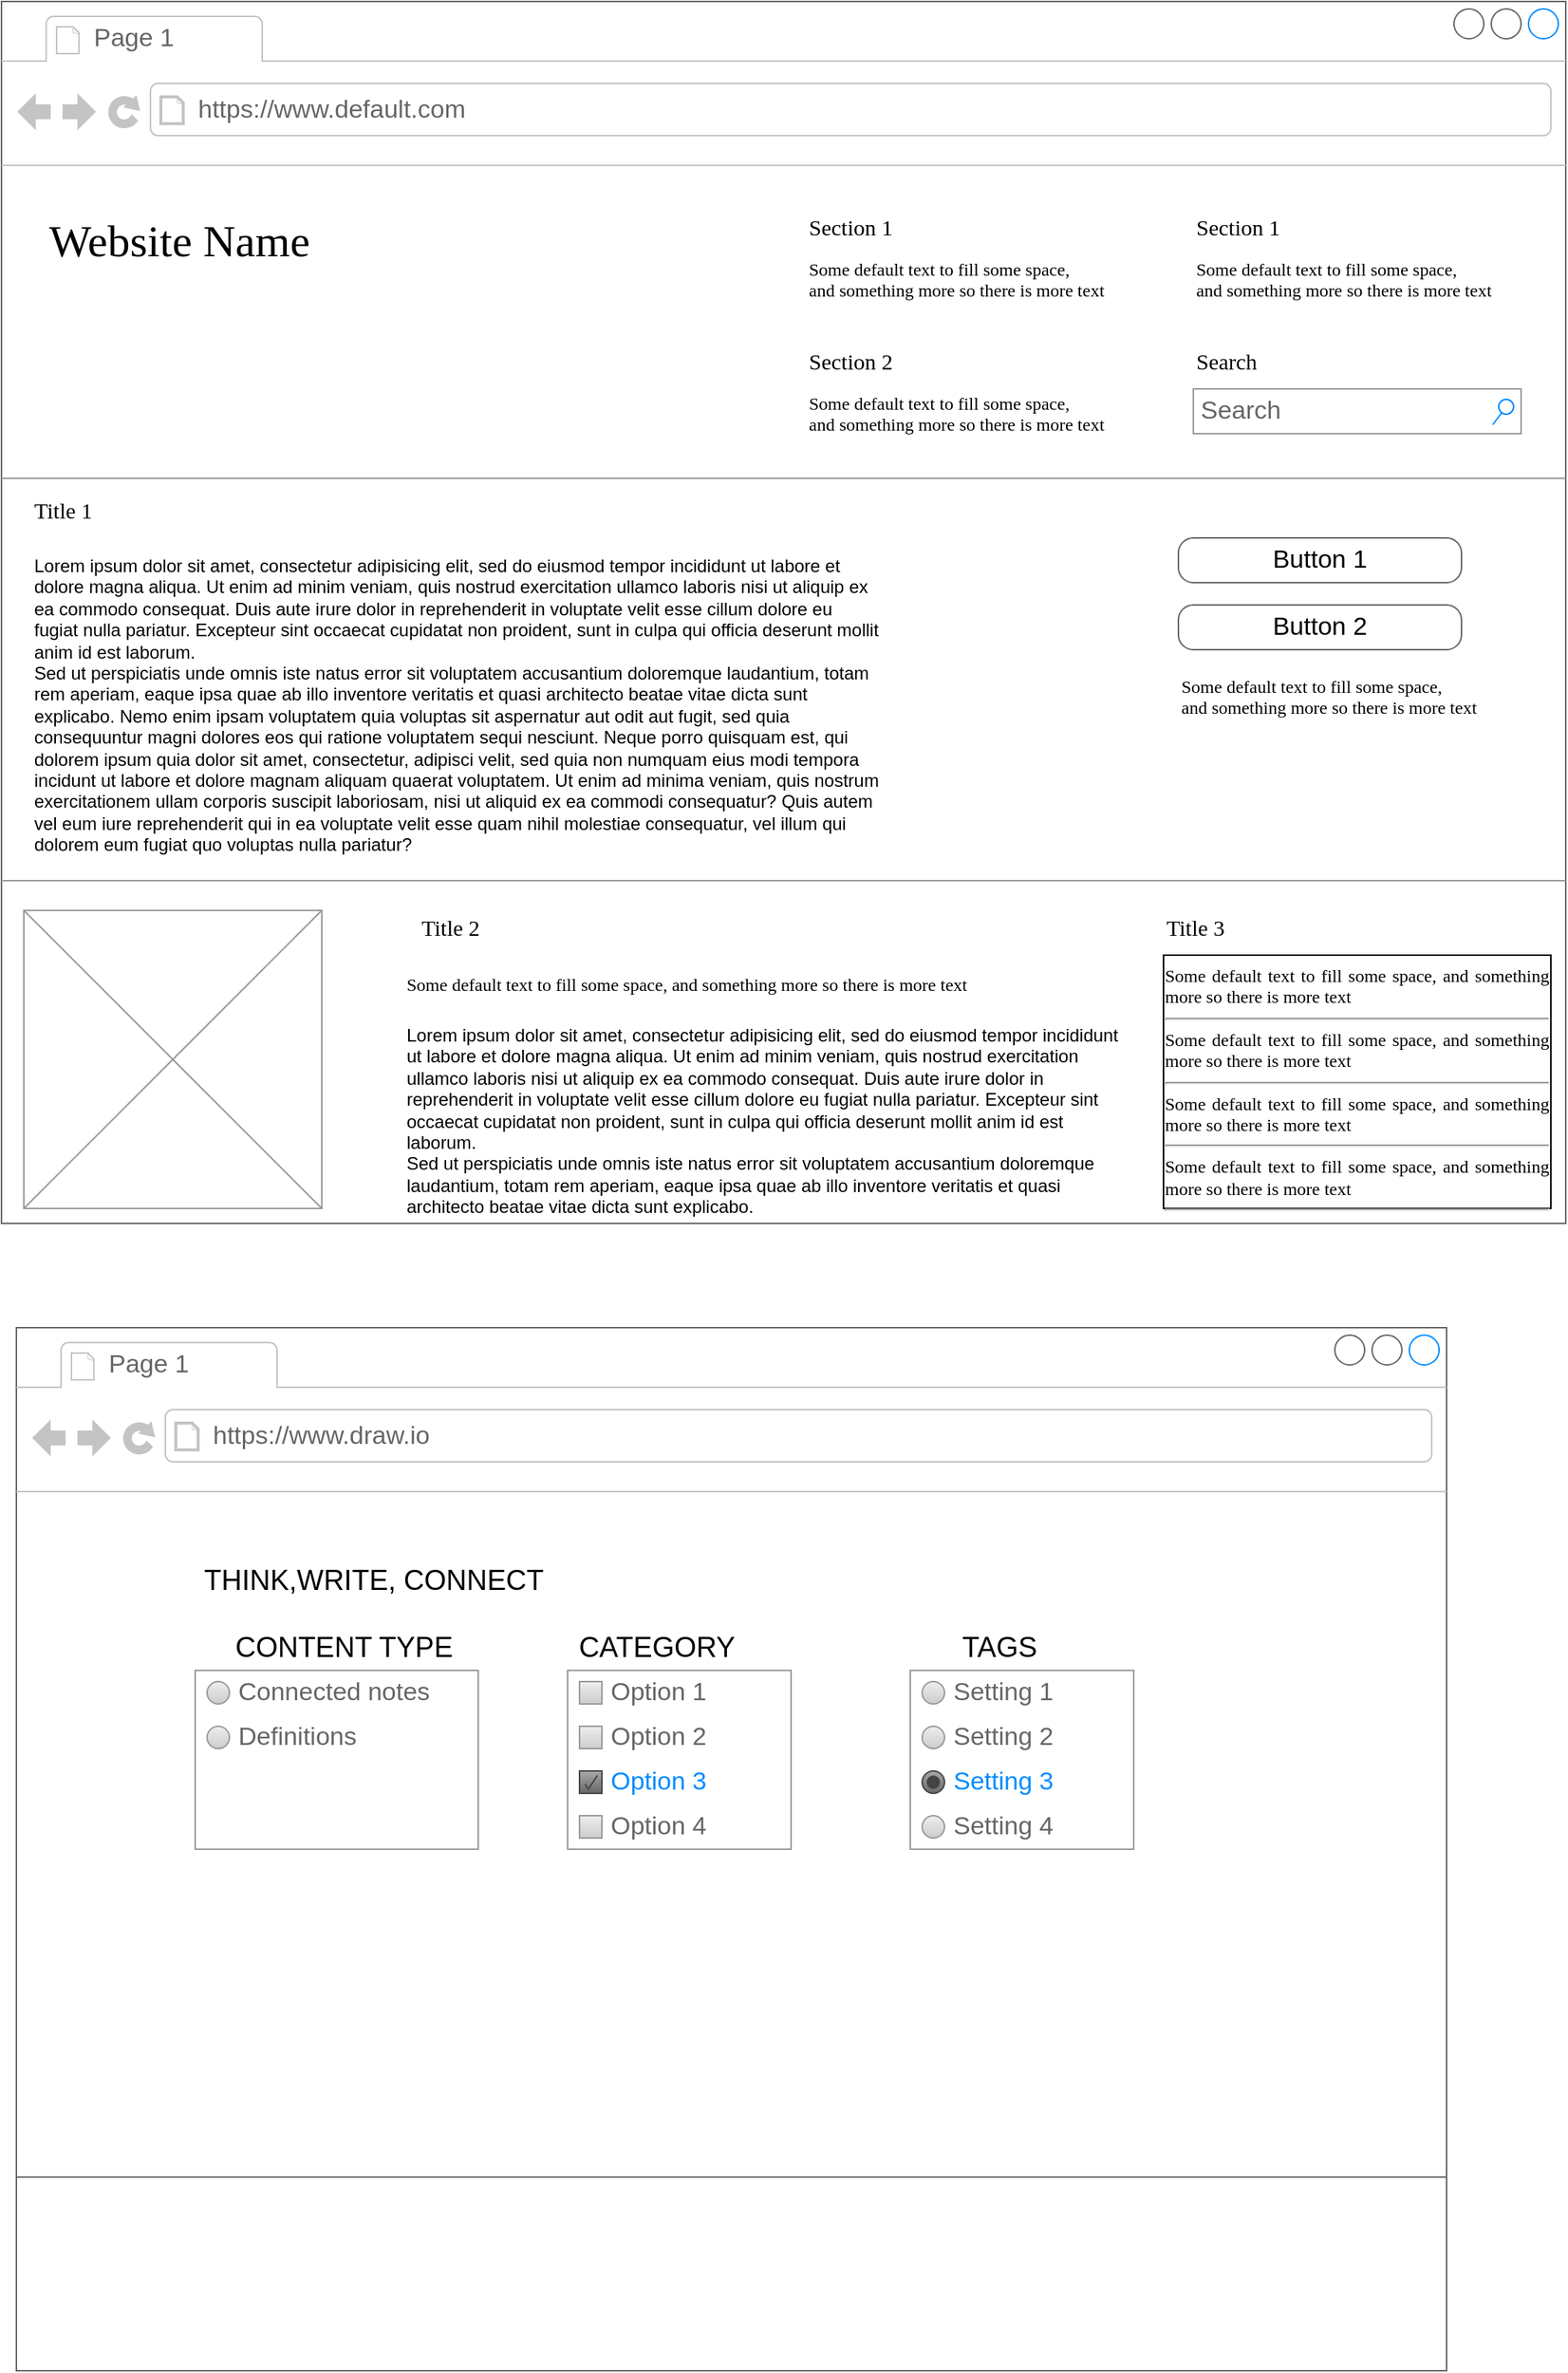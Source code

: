<mxfile version="20.6.0" type="github">
  <diagram name="Page-1" id="2cc2dc42-3aac-f2a9-1cec-7a8b7cbee084">
    <mxGraphModel dx="1422" dy="780" grid="1" gridSize="10" guides="1" tooltips="1" connect="1" arrows="1" fold="1" page="1" pageScale="1" pageWidth="1100" pageHeight="850" background="none" math="0" shadow="0">
      <root>
        <mxCell id="0" />
        <mxCell id="1" parent="0" />
        <mxCell id="7026571954dc6520-1" value="" style="strokeWidth=1;shadow=0;dashed=0;align=center;html=1;shape=mxgraph.mockup.containers.browserWindow;rSize=0;strokeColor=#666666;mainText=,;recursiveResize=0;rounded=0;labelBackgroundColor=none;fontFamily=Verdana;fontSize=12" parent="1" vertex="1">
          <mxGeometry x="30" y="20" width="1050" height="820" as="geometry" />
        </mxCell>
        <mxCell id="7026571954dc6520-2" value="Page 1" style="strokeWidth=1;shadow=0;dashed=0;align=center;html=1;shape=mxgraph.mockup.containers.anchor;fontSize=17;fontColor=#666666;align=left;" parent="7026571954dc6520-1" vertex="1">
          <mxGeometry x="60" y="12" width="110" height="26" as="geometry" />
        </mxCell>
        <mxCell id="7026571954dc6520-3" value="https://www.default.com" style="strokeWidth=1;shadow=0;dashed=0;align=center;html=1;shape=mxgraph.mockup.containers.anchor;rSize=0;fontSize=17;fontColor=#666666;align=left;" parent="7026571954dc6520-1" vertex="1">
          <mxGeometry x="130" y="60" width="250" height="26" as="geometry" />
        </mxCell>
        <mxCell id="7026571954dc6520-4" value="Website Name" style="text;html=1;points=[];align=left;verticalAlign=top;spacingTop=-4;fontSize=30;fontFamily=Verdana" parent="7026571954dc6520-1" vertex="1">
          <mxGeometry x="30" y="140" width="340" height="50" as="geometry" />
        </mxCell>
        <mxCell id="7026571954dc6520-6" value="Section 1" style="text;html=1;points=[];align=left;verticalAlign=top;spacingTop=-4;fontSize=15;fontFamily=Verdana" parent="7026571954dc6520-1" vertex="1">
          <mxGeometry x="540" y="140" width="170" height="30" as="geometry" />
        </mxCell>
        <mxCell id="7026571954dc6520-7" value="Some default text to fill some space, and&amp;nbsp;&lt;span&gt;something more so there is more text&lt;/span&gt;" style="text;html=1;points=[];align=left;verticalAlign=top;spacingTop=-4;fontSize=12;fontFamily=Verdana;whiteSpace=wrap;" parent="7026571954dc6520-1" vertex="1">
          <mxGeometry x="540" y="170" width="240" height="40" as="geometry" />
        </mxCell>
        <mxCell id="7026571954dc6520-8" value="Section 2" style="text;html=1;points=[];align=left;verticalAlign=top;spacingTop=-4;fontSize=15;fontFamily=Verdana" parent="7026571954dc6520-1" vertex="1">
          <mxGeometry x="540" y="230" width="170" height="30" as="geometry" />
        </mxCell>
        <mxCell id="7026571954dc6520-9" value="Some default text to fill some space, and&amp;nbsp;&lt;span&gt;something more so there is more text&lt;/span&gt;" style="text;html=1;points=[];align=left;verticalAlign=top;spacingTop=-4;fontSize=12;fontFamily=Verdana;whiteSpace=wrap;" parent="7026571954dc6520-1" vertex="1">
          <mxGeometry x="540" y="260" width="240" height="40" as="geometry" />
        </mxCell>
        <mxCell id="7026571954dc6520-10" value="Section 1" style="text;html=1;points=[];align=left;verticalAlign=top;spacingTop=-4;fontSize=15;fontFamily=Verdana" parent="7026571954dc6520-1" vertex="1">
          <mxGeometry x="800" y="140" width="170" height="30" as="geometry" />
        </mxCell>
        <mxCell id="7026571954dc6520-11" value="Some default text to fill some space, and&amp;nbsp;&lt;span&gt;something more so there is more text&lt;/span&gt;" style="text;html=1;points=[];align=left;verticalAlign=top;spacingTop=-4;fontSize=12;fontFamily=Verdana;whiteSpace=wrap;" parent="7026571954dc6520-1" vertex="1">
          <mxGeometry x="800" y="170" width="240" height="40" as="geometry" />
        </mxCell>
        <mxCell id="7026571954dc6520-12" value="Search" style="text;html=1;points=[];align=left;verticalAlign=top;spacingTop=-4;fontSize=15;fontFamily=Verdana" parent="7026571954dc6520-1" vertex="1">
          <mxGeometry x="800" y="230" width="170" height="30" as="geometry" />
        </mxCell>
        <mxCell id="7026571954dc6520-14" value="Search" style="strokeWidth=1;shadow=0;dashed=0;align=center;html=1;shape=mxgraph.mockup.forms.searchBox;strokeColor=#999999;mainText=;strokeColor2=#008cff;fontColor=#666666;fontSize=17;align=left;spacingLeft=3;rounded=0;labelBackgroundColor=none;" parent="7026571954dc6520-1" vertex="1">
          <mxGeometry x="800" y="260" width="220" height="30" as="geometry" />
        </mxCell>
        <mxCell id="7026571954dc6520-15" value="" style="verticalLabelPosition=bottom;shadow=0;dashed=0;align=center;html=1;verticalAlign=top;strokeWidth=1;shape=mxgraph.mockup.markup.line;strokeColor=#999999;rounded=0;labelBackgroundColor=none;fillColor=#ffffff;fontFamily=Verdana;fontSize=12;fontColor=#000000;" parent="7026571954dc6520-1" vertex="1">
          <mxGeometry y="310" width="1050" height="20" as="geometry" />
        </mxCell>
        <mxCell id="7026571954dc6520-16" value="Title 1" style="text;html=1;points=[];align=left;verticalAlign=top;spacingTop=-4;fontSize=15;fontFamily=Verdana" parent="7026571954dc6520-1" vertex="1">
          <mxGeometry x="20" y="330" width="170" height="30" as="geometry" />
        </mxCell>
        <mxCell id="7026571954dc6520-17" value="Lorem ipsum dolor sit amet, consectetur adipisicing elit, sed do eiusmod tempor incididunt ut labore et dolore magna aliqua. Ut enim ad minim veniam, quis nostrud exercitation ullamco laboris nisi ut aliquip ex ea commodo consequat. Duis aute irure dolor in reprehenderit in voluptate velit esse cillum dolore eu fugiat nulla pariatur. Excepteur sint occaecat cupidatat non proident, sunt in culpa qui officia deserunt mollit anim id est laborum.&#xa;Sed ut perspiciatis unde omnis iste natus error sit voluptatem accusantium doloremque laudantium, totam rem aperiam, eaque ipsa quae ab illo inventore veritatis et quasi architecto beatae vitae dicta sunt explicabo. Nemo enim ipsam voluptatem quia voluptas sit aspernatur aut odit aut fugit, sed quia consequuntur magni dolores eos qui ratione voluptatem sequi nesciunt. Neque porro quisquam est, qui dolorem ipsum quia dolor sit amet, consectetur, adipisci velit, sed quia non numquam eius modi tempora incidunt ut labore et dolore magnam aliquam quaerat voluptatem. Ut enim ad minima veniam, quis nostrum exercitationem ullam corporis suscipit laboriosam, nisi ut aliquid ex ea commodi consequatur? Quis autem vel eum iure reprehenderit qui in ea voluptate velit esse quam nihil molestiae consequatur, vel illum qui dolorem eum fugiat quo voluptas nulla pariatur?" style="text;spacingTop=-5;whiteSpace=wrap;html=1;align=left;fontSize=12;fontFamily=Helvetica;fillColor=none;strokeColor=none;rounded=0;shadow=1;labelBackgroundColor=none;" parent="7026571954dc6520-1" vertex="1">
          <mxGeometry x="20" y="370" width="570" height="240" as="geometry" />
        </mxCell>
        <mxCell id="7026571954dc6520-18" value="Button 1" style="strokeWidth=1;shadow=0;dashed=0;align=center;html=1;shape=mxgraph.mockup.buttons.button;strokeColor=#666666;mainText=;buttonStyle=round;fontSize=17;fontStyle=0;fillColor=none;whiteSpace=wrap;rounded=0;labelBackgroundColor=none;" parent="7026571954dc6520-1" vertex="1">
          <mxGeometry x="790" y="360" width="190" height="30" as="geometry" />
        </mxCell>
        <mxCell id="7026571954dc6520-19" value="Button 2" style="strokeWidth=1;shadow=0;dashed=0;align=center;html=1;shape=mxgraph.mockup.buttons.button;strokeColor=#666666;mainText=;buttonStyle=round;fontSize=17;fontStyle=0;fillColor=none;whiteSpace=wrap;rounded=0;labelBackgroundColor=none;" parent="7026571954dc6520-1" vertex="1">
          <mxGeometry x="790" y="405" width="190" height="30" as="geometry" />
        </mxCell>
        <mxCell id="7026571954dc6520-20" value="Some default text to fill some space, and&amp;nbsp;&lt;span&gt;something more so there is more text&lt;/span&gt;" style="text;html=1;points=[];align=left;verticalAlign=top;spacingTop=-4;fontSize=12;fontFamily=Verdana;whiteSpace=wrap;" parent="7026571954dc6520-1" vertex="1">
          <mxGeometry x="790" y="450" width="240" height="40" as="geometry" />
        </mxCell>
        <mxCell id="7026571954dc6520-21" value="" style="verticalLabelPosition=bottom;shadow=0;dashed=0;align=center;html=1;verticalAlign=top;strokeWidth=1;shape=mxgraph.mockup.markup.line;strokeColor=#999999;rounded=0;labelBackgroundColor=none;fillColor=#ffffff;fontFamily=Verdana;fontSize=12;fontColor=#000000;" parent="7026571954dc6520-1" vertex="1">
          <mxGeometry y="580" width="1050" height="20" as="geometry" />
        </mxCell>
        <mxCell id="7026571954dc6520-22" value="" style="verticalLabelPosition=bottom;shadow=0;dashed=0;align=center;html=1;verticalAlign=top;strokeWidth=1;shape=mxgraph.mockup.graphics.simpleIcon;strokeColor=#999999;fillColor=#ffffff;rounded=0;labelBackgroundColor=none;fontFamily=Verdana;fontSize=12;fontColor=#000000;" parent="7026571954dc6520-1" vertex="1">
          <mxGeometry x="15" y="610" width="200" height="200" as="geometry" />
        </mxCell>
        <mxCell id="7026571954dc6520-31" value="Title 2" style="text;html=1;points=[];align=left;verticalAlign=top;spacingTop=-4;fontSize=15;fontFamily=Verdana" parent="7026571954dc6520-1" vertex="1">
          <mxGeometry x="280" y="610" width="170" height="30" as="geometry" />
        </mxCell>
        <mxCell id="7026571954dc6520-32" value="Title 3" style="text;html=1;points=[];align=left;verticalAlign=top;spacingTop=-4;fontSize=15;fontFamily=Verdana" parent="7026571954dc6520-1" vertex="1">
          <mxGeometry x="780" y="610" width="170" height="30" as="geometry" />
        </mxCell>
        <mxCell id="7026571954dc6520-33" value="&lt;div style=&quot;text-align: justify&quot;&gt;&lt;span&gt;Some default text to fill some space, and&amp;nbsp;&lt;/span&gt;&lt;span&gt;something more so there is more text&lt;/span&gt;&lt;/div&gt;&lt;div style=&quot;text-align: justify&quot;&gt;&lt;hr id=&quot;null&quot; style=&quot;text-align: justify&quot;&gt;&lt;span&gt;&lt;div style=&quot;text-align: justify&quot;&gt;&lt;span&gt;Some default text to fill some space, and&amp;nbsp;&lt;/span&gt;&lt;span&gt;something more so there is more text&lt;/span&gt;&lt;/div&gt;&lt;/span&gt;&lt;/div&gt;&lt;hr id=&quot;null&quot; style=&quot;text-align: justify&quot;&gt;&lt;span&gt;&lt;div style=&quot;text-align: justify&quot;&gt;&lt;span&gt;Some default text to fill some space, and&amp;nbsp;&lt;/span&gt;&lt;span&gt;something more so there is more text&lt;/span&gt;&lt;/div&gt;&lt;/span&gt;&lt;hr id=&quot;null&quot; style=&quot;text-align: justify&quot;&gt;&lt;span&gt;&lt;div style=&quot;text-align: justify&quot;&gt;&lt;span&gt;Some default text to fill some space, and&amp;nbsp;&lt;/span&gt;&lt;span&gt;something more so there is more text&lt;/span&gt;&lt;/div&gt;&lt;/span&gt;&lt;hr id=&quot;null&quot; style=&quot;text-align: left&quot;&gt;" style="whiteSpace=wrap;html=1;rounded=0;shadow=0;labelBackgroundColor=none;strokeWidth=1;fontFamily=Verdana;fontSize=12;align=center;verticalAlign=top;" parent="7026571954dc6520-1" vertex="1">
          <mxGeometry x="780" y="640" width="260" height="170" as="geometry" />
        </mxCell>
        <mxCell id="7026571954dc6520-34" value="Some default text to fill some space, and&amp;nbsp;&lt;span&gt;something more so there is more text&lt;/span&gt;" style="text;html=1;points=[];align=left;verticalAlign=top;spacingTop=-4;fontSize=12;fontFamily=Verdana;whiteSpace=wrap;" parent="7026571954dc6520-1" vertex="1">
          <mxGeometry x="270" y="650" width="470" height="40" as="geometry" />
        </mxCell>
        <mxCell id="7026571954dc6520-36" value="Lorem ipsum dolor sit amet, consectetur adipisicing elit, sed do eiusmod tempor incididunt ut labore et dolore magna aliqua. Ut enim ad minim veniam, quis nostrud exercitation ullamco laboris nisi ut aliquip ex ea commodo consequat. Duis aute irure dolor in reprehenderit in voluptate velit esse cillum dolore eu fugiat nulla pariatur. Excepteur sint occaecat cupidatat non proident, sunt in culpa qui officia deserunt mollit anim id est laborum.&lt;br&gt;Sed ut perspiciatis unde omnis iste natus error sit voluptatem accusantium doloremque laudantium, totam rem aperiam, eaque ipsa quae ab illo inventore veritatis et quasi architecto beatae vitae dicta sunt explicabo.&amp;nbsp;" style="text;spacingTop=-5;whiteSpace=wrap;html=1;align=left;fontSize=12;fontFamily=Helvetica;fillColor=none;strokeColor=none;rounded=0;shadow=1;labelBackgroundColor=none;" parent="1" vertex="1">
          <mxGeometry x="300" y="705" width="490" height="125" as="geometry" />
        </mxCell>
        <mxCell id="NY_SuZT9lpM8CWA6XrSK-1" value="" style="strokeWidth=1;shadow=0;dashed=0;align=center;html=1;shape=mxgraph.mockup.containers.browserWindow;rSize=0;strokeColor=#666666;strokeColor2=#008cff;strokeColor3=#c4c4c4;mainText=,;recursiveResize=0;" vertex="1" parent="1">
          <mxGeometry x="40" y="910" width="960" height="700" as="geometry" />
        </mxCell>
        <mxCell id="NY_SuZT9lpM8CWA6XrSK-2" value="Page 1" style="strokeWidth=1;shadow=0;dashed=0;align=center;html=1;shape=mxgraph.mockup.containers.anchor;fontSize=17;fontColor=#666666;align=left;" vertex="1" parent="NY_SuZT9lpM8CWA6XrSK-1">
          <mxGeometry x="60" y="12" width="110" height="26" as="geometry" />
        </mxCell>
        <mxCell id="NY_SuZT9lpM8CWA6XrSK-3" value="https://www.draw.io" style="strokeWidth=1;shadow=0;dashed=0;align=center;html=1;shape=mxgraph.mockup.containers.anchor;rSize=0;fontSize=17;fontColor=#666666;align=left;" vertex="1" parent="NY_SuZT9lpM8CWA6XrSK-1">
          <mxGeometry x="130" y="60" width="250" height="26" as="geometry" />
        </mxCell>
        <mxCell id="NY_SuZT9lpM8CWA6XrSK-10" value="&lt;font style=&quot;font-size: 19px;&quot;&gt;THINK,WRITE, CONNECT&lt;br&gt;&lt;/font&gt;" style="text;html=1;strokeColor=none;fillColor=none;align=center;verticalAlign=middle;whiteSpace=wrap;rounded=0;" vertex="1" parent="NY_SuZT9lpM8CWA6XrSK-1">
          <mxGeometry x="80" y="150" width="320" height="40" as="geometry" />
        </mxCell>
        <mxCell id="NY_SuZT9lpM8CWA6XrSK-4" value="" style="strokeWidth=1;shadow=0;dashed=0;align=center;html=1;shape=mxgraph.mockup.forms.rrect;rSize=0;strokeColor=#999999;fillColor=#ffffff;recursiveResize=0;" vertex="1" parent="NY_SuZT9lpM8CWA6XrSK-1">
          <mxGeometry x="120" y="230" width="190" height="120" as="geometry" />
        </mxCell>
        <mxCell id="NY_SuZT9lpM8CWA6XrSK-5" value="Connected notes" style="shape=ellipse;rSize=0;fillColor=#eeeeee;strokeColor=#999999;gradientColor=#cccccc;html=1;align=left;spacingLeft=4;fontSize=17;fontColor=#666666;labelPosition=right;" vertex="1" parent="NY_SuZT9lpM8CWA6XrSK-4">
          <mxGeometry x="8" y="7.5" width="15" height="15" as="geometry" />
        </mxCell>
        <mxCell id="NY_SuZT9lpM8CWA6XrSK-6" value="Definitions" style="shape=ellipse;rSize=0;fillColor=#eeeeee;strokeColor=#999999;gradientColor=#cccccc;html=1;align=left;spacingLeft=4;fontSize=17;fontColor=#666666;labelPosition=right;" vertex="1" parent="NY_SuZT9lpM8CWA6XrSK-4">
          <mxGeometry x="8" y="37.5" width="15" height="15" as="geometry" />
        </mxCell>
        <mxCell id="NY_SuZT9lpM8CWA6XrSK-21" value="" style="strokeWidth=1;shadow=0;dashed=0;align=center;html=1;shape=mxgraph.mockup.forms.rrect;rSize=0;strokeColor=#999999;fillColor=#ffffff;recursiveResize=0;fontSize=19;" vertex="1" parent="NY_SuZT9lpM8CWA6XrSK-1">
          <mxGeometry x="370" y="230" width="150" height="120" as="geometry" />
        </mxCell>
        <mxCell id="NY_SuZT9lpM8CWA6XrSK-22" value="Option 1" style="strokeWidth=1;shadow=0;dashed=0;align=center;html=1;shape=mxgraph.mockup.forms.rrect;rSize=0;fillColor=#eeeeee;strokeColor=#999999;gradientColor=#cccccc;align=left;spacingLeft=4;fontSize=17;fontColor=#666666;labelPosition=right;" vertex="1" parent="NY_SuZT9lpM8CWA6XrSK-21">
          <mxGeometry x="8" y="7.5" width="15" height="15" as="geometry" />
        </mxCell>
        <mxCell id="NY_SuZT9lpM8CWA6XrSK-23" value="Option 2" style="strokeWidth=1;shadow=0;dashed=0;align=center;html=1;shape=mxgraph.mockup.forms.rrect;rSize=0;fillColor=#eeeeee;strokeColor=#999999;gradientColor=#cccccc;align=left;spacingLeft=4;fontSize=17;fontColor=#666666;labelPosition=right;" vertex="1" parent="NY_SuZT9lpM8CWA6XrSK-21">
          <mxGeometry x="8" y="37.5" width="15" height="15" as="geometry" />
        </mxCell>
        <mxCell id="NY_SuZT9lpM8CWA6XrSK-24" value="Option 3" style="strokeWidth=1;shadow=0;dashed=0;align=center;html=1;shape=mxgraph.mockup.forms.checkbox;rSize=0;resizable=0;fillColor=#aaaaaa;strokeColor=#444444;gradientColor=#666666;align=left;spacingLeft=4;fontSize=17;fontColor=#008cff;labelPosition=right;" vertex="1" parent="NY_SuZT9lpM8CWA6XrSK-21">
          <mxGeometry x="8" y="67.5" width="15" height="15" as="geometry" />
        </mxCell>
        <mxCell id="NY_SuZT9lpM8CWA6XrSK-25" value="Option 4" style="strokeWidth=1;shadow=0;dashed=0;align=center;html=1;shape=mxgraph.mockup.forms.rrect;rSize=0;fillColor=#eeeeee;strokeColor=#999999;gradientColor=#cccccc;align=left;spacingLeft=4;fontSize=17;fontColor=#666666;labelPosition=right;" vertex="1" parent="NY_SuZT9lpM8CWA6XrSK-21">
          <mxGeometry x="8" y="97.5" width="15" height="15" as="geometry" />
        </mxCell>
        <mxCell id="NY_SuZT9lpM8CWA6XrSK-26" value="CATEGORY" style="text;html=1;strokeColor=none;fillColor=none;align=center;verticalAlign=middle;whiteSpace=wrap;rounded=0;fontSize=19;" vertex="1" parent="NY_SuZT9lpM8CWA6XrSK-1">
          <mxGeometry x="400" y="200" width="60" height="30" as="geometry" />
        </mxCell>
        <mxCell id="NY_SuZT9lpM8CWA6XrSK-32" value="" style="strokeWidth=1;shadow=0;dashed=0;align=center;html=1;shape=mxgraph.mockup.forms.rrect;rSize=0;strokeColor=#999999;fillColor=#ffffff;recursiveResize=0;fontSize=19;" vertex="1" parent="NY_SuZT9lpM8CWA6XrSK-1">
          <mxGeometry x="600" y="230" width="150" height="120" as="geometry" />
        </mxCell>
        <mxCell id="NY_SuZT9lpM8CWA6XrSK-33" value="Setting 1" style="shape=ellipse;rSize=0;fillColor=#eeeeee;strokeColor=#999999;gradientColor=#cccccc;html=1;align=left;spacingLeft=4;fontSize=17;fontColor=#666666;labelPosition=right;" vertex="1" parent="NY_SuZT9lpM8CWA6XrSK-32">
          <mxGeometry x="8" y="7.5" width="15" height="15" as="geometry" />
        </mxCell>
        <mxCell id="NY_SuZT9lpM8CWA6XrSK-34" value="Setting 2" style="shape=ellipse;rSize=0;fillColor=#eeeeee;strokeColor=#999999;gradientColor=#cccccc;html=1;align=left;spacingLeft=4;fontSize=17;fontColor=#666666;labelPosition=right;" vertex="1" parent="NY_SuZT9lpM8CWA6XrSK-32">
          <mxGeometry x="8" y="37.5" width="15" height="15" as="geometry" />
        </mxCell>
        <mxCell id="NY_SuZT9lpM8CWA6XrSK-35" value="Setting 3" style="shape=ellipse;rSize=0;fillColor=#aaaaaa;strokeColor=#444444;gradientColor=#666666;html=1;align=left;spacingLeft=4;fontSize=17;fontColor=#008cff;labelPosition=right;" vertex="1" parent="NY_SuZT9lpM8CWA6XrSK-32">
          <mxGeometry x="8" y="67.5" width="15" height="15" as="geometry" />
        </mxCell>
        <mxCell id="NY_SuZT9lpM8CWA6XrSK-36" value="" style="shape=ellipse;fillColor=#444444;strokeColor=none;html=1;fontSize=19;" vertex="1" parent="NY_SuZT9lpM8CWA6XrSK-35">
          <mxGeometry x="3" y="3" width="9" height="9" as="geometry" />
        </mxCell>
        <mxCell id="NY_SuZT9lpM8CWA6XrSK-37" value="Setting 4" style="shape=ellipse;rSize=0;fillColor=#eeeeee;strokeColor=#999999;gradientColor=#cccccc;html=1;align=left;spacingLeft=4;fontSize=17;fontColor=#666666;labelPosition=right;" vertex="1" parent="NY_SuZT9lpM8CWA6XrSK-32">
          <mxGeometry x="8" y="97.5" width="15" height="15" as="geometry" />
        </mxCell>
        <mxCell id="NY_SuZT9lpM8CWA6XrSK-39" value="" style="strokeWidth=1;shadow=0;dashed=0;align=center;html=1;shape=mxgraph.mockup.containers.browserWindow;rSize=0;strokeColor=#666666;strokeColor2=#008cff;strokeColor3=#c4c4c4;mainText=,;recursiveResize=0;" vertex="1" parent="NY_SuZT9lpM8CWA6XrSK-1">
          <mxGeometry width="960" height="570" as="geometry" />
        </mxCell>
        <mxCell id="NY_SuZT9lpM8CWA6XrSK-40" value="Page 1" style="strokeWidth=1;shadow=0;dashed=0;align=center;html=1;shape=mxgraph.mockup.containers.anchor;fontSize=17;fontColor=#666666;align=left;" vertex="1" parent="NY_SuZT9lpM8CWA6XrSK-39">
          <mxGeometry x="60" y="12" width="110" height="26" as="geometry" />
        </mxCell>
        <mxCell id="NY_SuZT9lpM8CWA6XrSK-41" value="https://www.draw.io" style="strokeWidth=1;shadow=0;dashed=0;align=center;html=1;shape=mxgraph.mockup.containers.anchor;rSize=0;fontSize=17;fontColor=#666666;align=left;" vertex="1" parent="NY_SuZT9lpM8CWA6XrSK-39">
          <mxGeometry x="130" y="60" width="250" height="26" as="geometry" />
        </mxCell>
        <mxCell id="NY_SuZT9lpM8CWA6XrSK-42" value="&lt;font style=&quot;font-size: 19px;&quot;&gt;THINK,WRITE, CONNECT&lt;br&gt;&lt;/font&gt;" style="text;html=1;strokeColor=none;fillColor=none;align=center;verticalAlign=middle;whiteSpace=wrap;rounded=0;" vertex="1" parent="NY_SuZT9lpM8CWA6XrSK-39">
          <mxGeometry x="80" y="150" width="320" height="40" as="geometry" />
        </mxCell>
        <mxCell id="NY_SuZT9lpM8CWA6XrSK-43" value="" style="strokeWidth=1;shadow=0;dashed=0;align=center;html=1;shape=mxgraph.mockup.forms.rrect;rSize=0;strokeColor=#999999;fillColor=#ffffff;recursiveResize=0;" vertex="1" parent="NY_SuZT9lpM8CWA6XrSK-39">
          <mxGeometry x="120" y="230" width="190" height="120" as="geometry" />
        </mxCell>
        <mxCell id="NY_SuZT9lpM8CWA6XrSK-44" value="Connected notes" style="shape=ellipse;rSize=0;fillColor=#eeeeee;strokeColor=#999999;gradientColor=#cccccc;html=1;align=left;spacingLeft=4;fontSize=17;fontColor=#666666;labelPosition=right;" vertex="1" parent="NY_SuZT9lpM8CWA6XrSK-43">
          <mxGeometry x="8" y="7.5" width="15" height="15" as="geometry" />
        </mxCell>
        <mxCell id="NY_SuZT9lpM8CWA6XrSK-45" value="Definitions" style="shape=ellipse;rSize=0;fillColor=#eeeeee;strokeColor=#999999;gradientColor=#cccccc;html=1;align=left;spacingLeft=4;fontSize=17;fontColor=#666666;labelPosition=right;" vertex="1" parent="NY_SuZT9lpM8CWA6XrSK-43">
          <mxGeometry x="8" y="37.5" width="15" height="15" as="geometry" />
        </mxCell>
        <mxCell id="NY_SuZT9lpM8CWA6XrSK-46" value="" style="strokeWidth=1;shadow=0;dashed=0;align=center;html=1;shape=mxgraph.mockup.forms.rrect;rSize=0;strokeColor=#999999;fillColor=#ffffff;recursiveResize=0;fontSize=19;" vertex="1" parent="NY_SuZT9lpM8CWA6XrSK-39">
          <mxGeometry x="370" y="230" width="150" height="120" as="geometry" />
        </mxCell>
        <mxCell id="NY_SuZT9lpM8CWA6XrSK-47" value="Option 1" style="strokeWidth=1;shadow=0;dashed=0;align=center;html=1;shape=mxgraph.mockup.forms.rrect;rSize=0;fillColor=#eeeeee;strokeColor=#999999;gradientColor=#cccccc;align=left;spacingLeft=4;fontSize=17;fontColor=#666666;labelPosition=right;" vertex="1" parent="NY_SuZT9lpM8CWA6XrSK-46">
          <mxGeometry x="8" y="7.5" width="15" height="15" as="geometry" />
        </mxCell>
        <mxCell id="NY_SuZT9lpM8CWA6XrSK-48" value="Option 2" style="strokeWidth=1;shadow=0;dashed=0;align=center;html=1;shape=mxgraph.mockup.forms.rrect;rSize=0;fillColor=#eeeeee;strokeColor=#999999;gradientColor=#cccccc;align=left;spacingLeft=4;fontSize=17;fontColor=#666666;labelPosition=right;" vertex="1" parent="NY_SuZT9lpM8CWA6XrSK-46">
          <mxGeometry x="8" y="37.5" width="15" height="15" as="geometry" />
        </mxCell>
        <mxCell id="NY_SuZT9lpM8CWA6XrSK-49" value="Option 3" style="strokeWidth=1;shadow=0;dashed=0;align=center;html=1;shape=mxgraph.mockup.forms.checkbox;rSize=0;resizable=0;fillColor=#aaaaaa;strokeColor=#444444;gradientColor=#666666;align=left;spacingLeft=4;fontSize=17;fontColor=#008cff;labelPosition=right;" vertex="1" parent="NY_SuZT9lpM8CWA6XrSK-46">
          <mxGeometry x="8" y="67.5" width="15" height="15" as="geometry" />
        </mxCell>
        <mxCell id="NY_SuZT9lpM8CWA6XrSK-50" value="Option 4" style="strokeWidth=1;shadow=0;dashed=0;align=center;html=1;shape=mxgraph.mockup.forms.rrect;rSize=0;fillColor=#eeeeee;strokeColor=#999999;gradientColor=#cccccc;align=left;spacingLeft=4;fontSize=17;fontColor=#666666;labelPosition=right;" vertex="1" parent="NY_SuZT9lpM8CWA6XrSK-46">
          <mxGeometry x="8" y="97.5" width="15" height="15" as="geometry" />
        </mxCell>
        <mxCell id="NY_SuZT9lpM8CWA6XrSK-51" value="CATEGORY" style="text;html=1;strokeColor=none;fillColor=none;align=center;verticalAlign=middle;whiteSpace=wrap;rounded=0;fontSize=19;" vertex="1" parent="NY_SuZT9lpM8CWA6XrSK-39">
          <mxGeometry x="400" y="200" width="60" height="30" as="geometry" />
        </mxCell>
        <mxCell id="NY_SuZT9lpM8CWA6XrSK-52" value="" style="strokeWidth=1;shadow=0;dashed=0;align=center;html=1;shape=mxgraph.mockup.forms.rrect;rSize=0;strokeColor=#999999;fillColor=#ffffff;recursiveResize=0;fontSize=19;" vertex="1" parent="NY_SuZT9lpM8CWA6XrSK-39">
          <mxGeometry x="600" y="230" width="150" height="120" as="geometry" />
        </mxCell>
        <mxCell id="NY_SuZT9lpM8CWA6XrSK-53" value="Setting 1" style="shape=ellipse;rSize=0;fillColor=#eeeeee;strokeColor=#999999;gradientColor=#cccccc;html=1;align=left;spacingLeft=4;fontSize=17;fontColor=#666666;labelPosition=right;" vertex="1" parent="NY_SuZT9lpM8CWA6XrSK-52">
          <mxGeometry x="8" y="7.5" width="15" height="15" as="geometry" />
        </mxCell>
        <mxCell id="NY_SuZT9lpM8CWA6XrSK-54" value="Setting 2" style="shape=ellipse;rSize=0;fillColor=#eeeeee;strokeColor=#999999;gradientColor=#cccccc;html=1;align=left;spacingLeft=4;fontSize=17;fontColor=#666666;labelPosition=right;" vertex="1" parent="NY_SuZT9lpM8CWA6XrSK-52">
          <mxGeometry x="8" y="37.5" width="15" height="15" as="geometry" />
        </mxCell>
        <mxCell id="NY_SuZT9lpM8CWA6XrSK-55" value="Setting 3" style="shape=ellipse;rSize=0;fillColor=#aaaaaa;strokeColor=#444444;gradientColor=#666666;html=1;align=left;spacingLeft=4;fontSize=17;fontColor=#008cff;labelPosition=right;" vertex="1" parent="NY_SuZT9lpM8CWA6XrSK-52">
          <mxGeometry x="8" y="67.5" width="15" height="15" as="geometry" />
        </mxCell>
        <mxCell id="NY_SuZT9lpM8CWA6XrSK-56" value="" style="shape=ellipse;fillColor=#444444;strokeColor=none;html=1;fontSize=19;" vertex="1" parent="NY_SuZT9lpM8CWA6XrSK-55">
          <mxGeometry x="3" y="3" width="9" height="9" as="geometry" />
        </mxCell>
        <mxCell id="NY_SuZT9lpM8CWA6XrSK-57" value="Setting 4" style="shape=ellipse;rSize=0;fillColor=#eeeeee;strokeColor=#999999;gradientColor=#cccccc;html=1;align=left;spacingLeft=4;fontSize=17;fontColor=#666666;labelPosition=right;" vertex="1" parent="NY_SuZT9lpM8CWA6XrSK-52">
          <mxGeometry x="8" y="97.5" width="15" height="15" as="geometry" />
        </mxCell>
        <mxCell id="NY_SuZT9lpM8CWA6XrSK-61" value="TAGS" style="text;html=1;strokeColor=none;fillColor=none;align=center;verticalAlign=middle;whiteSpace=wrap;rounded=0;fontSize=19;" vertex="1" parent="NY_SuZT9lpM8CWA6XrSK-39">
          <mxGeometry x="630" y="200" width="60" height="30" as="geometry" />
        </mxCell>
        <mxCell id="NY_SuZT9lpM8CWA6XrSK-62" value="CONTENT TYPE" style="text;html=1;strokeColor=none;fillColor=none;align=center;verticalAlign=middle;whiteSpace=wrap;rounded=0;fontSize=19;" vertex="1" parent="NY_SuZT9lpM8CWA6XrSK-39">
          <mxGeometry x="140" y="200" width="160" height="30" as="geometry" />
        </mxCell>
      </root>
    </mxGraphModel>
  </diagram>
</mxfile>
